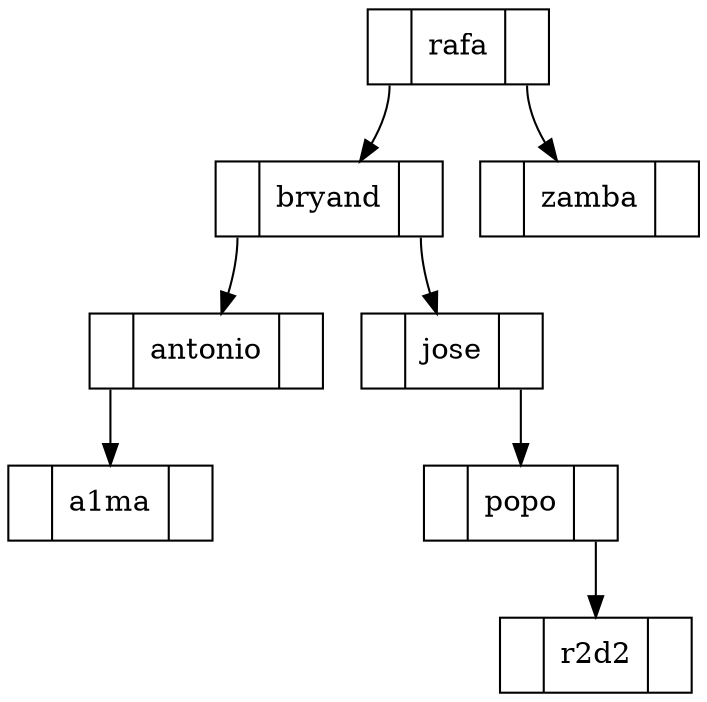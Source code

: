 Digraph G {
node[shape=record]
nodrafa[label="<f0>|<f1> rafa|<f2>"]
nodbryand[label="<f0>|<f1> bryand|<f2>"]
nodantonio[label="<f0>|<f1> antonio|<f2>"]
noda1ma[label="<f0>|<f1> a1ma|<f2>"]
nodjose[label="<f0>|<f1> jose|<f2>"]
nodpopo[label="<f0>|<f1> popo|<f2>"]
nodr2d2[label="<f0>|<f1> r2d2|<f2>"]
nodzamba[label="<f0>|<f1> zamba|<f2>"]
nodrafa: f0 -> nodbryand
nodrafa: f2 -> nodzamba
nodbryand: f0 -> nodantonio
nodbryand: f2 -> nodjose
nodantonio: f0 -> noda1ma
nodjose: f2 -> nodpopo
nodpopo: f2 -> nodr2d2
}